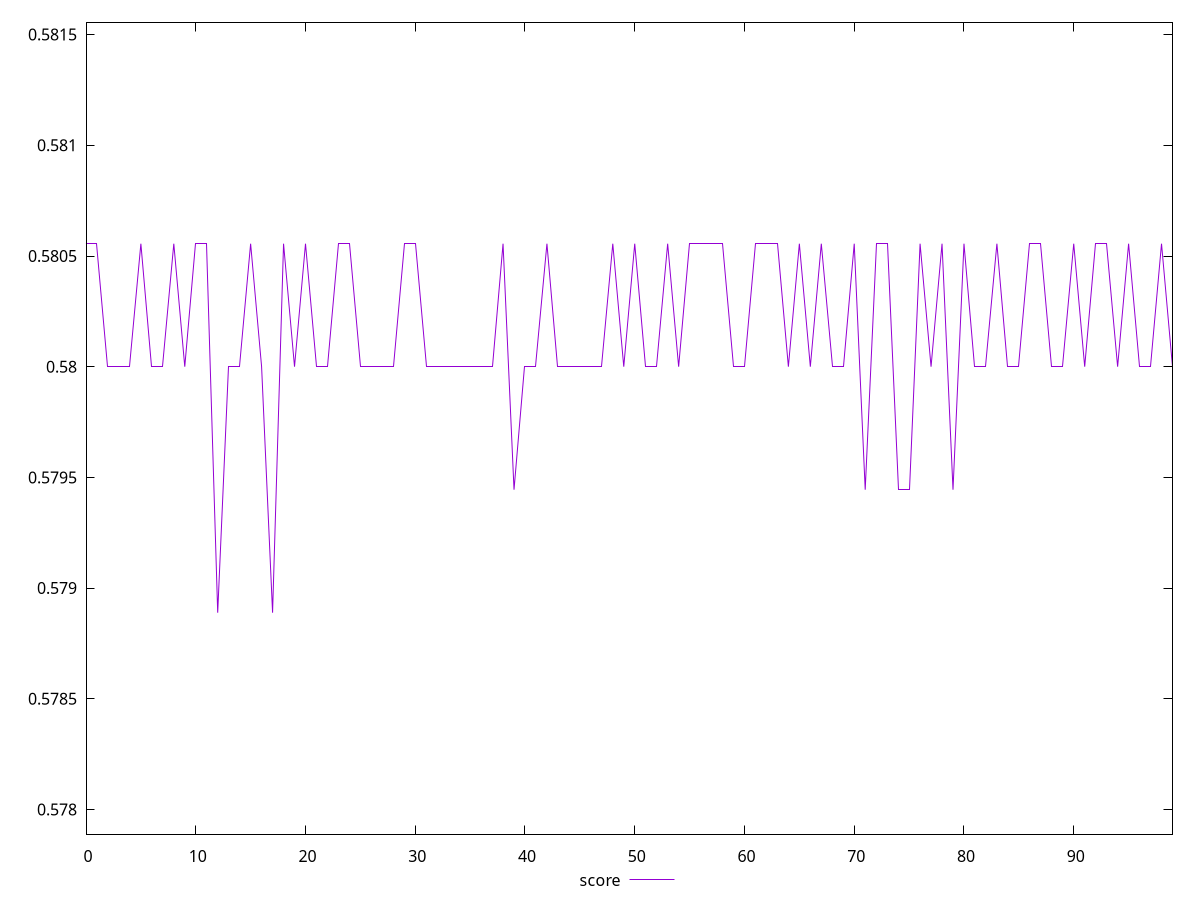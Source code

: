 reset

$score <<EOF
0 0.5805555555555555
1 0.5805555555555555
2 0.58
3 0.58
4 0.58
5 0.5805555555555555
6 0.58
7 0.58
8 0.5805555555555555
9 0.58
10 0.5805555555555555
11 0.5805555555555555
12 0.5788888888888889
13 0.58
14 0.58
15 0.5805555555555555
16 0.58
17 0.5788888888888889
18 0.5805555555555555
19 0.58
20 0.5805555555555555
21 0.58
22 0.58
23 0.5805555555555555
24 0.5805555555555555
25 0.58
26 0.58
27 0.58
28 0.58
29 0.5805555555555555
30 0.5805555555555555
31 0.58
32 0.58
33 0.58
34 0.58
35 0.58
36 0.58
37 0.58
38 0.5805555555555555
39 0.5794444444444444
40 0.58
41 0.58
42 0.5805555555555555
43 0.58
44 0.58
45 0.58
46 0.58
47 0.58
48 0.5805555555555555
49 0.58
50 0.5805555555555555
51 0.58
52 0.58
53 0.5805555555555555
54 0.58
55 0.5805555555555555
56 0.5805555555555555
57 0.5805555555555555
58 0.5805555555555555
59 0.58
60 0.58
61 0.5805555555555555
62 0.5805555555555555
63 0.5805555555555555
64 0.58
65 0.5805555555555555
66 0.58
67 0.5805555555555555
68 0.58
69 0.58
70 0.5805555555555555
71 0.5794444444444444
72 0.5805555555555555
73 0.5805555555555555
74 0.5794444444444444
75 0.5794444444444444
76 0.5805555555555555
77 0.58
78 0.5805555555555555
79 0.5794444444444444
80 0.5805555555555555
81 0.58
82 0.58
83 0.5805555555555555
84 0.58
85 0.58
86 0.5805555555555555
87 0.5805555555555555
88 0.58
89 0.58
90 0.5805555555555555
91 0.58
92 0.5805555555555555
93 0.5805555555555555
94 0.58
95 0.5805555555555555
96 0.58
97 0.58
98 0.5805555555555555
99 0.58
EOF

set key outside below
set xrange [0:99]
set yrange [0.5778888888888889:0.5815555555555555]
set terminal svg size 640, 490 enhanced background rgb 'white'
set output "report_00007_2020-12-11T15:55:29.892Z/uses-rel-preload/samples/pages+cached+noexternal+nofonts+nosvg+noimg+nocss/score/values.svg"

plot $score title "score" with line

reset
